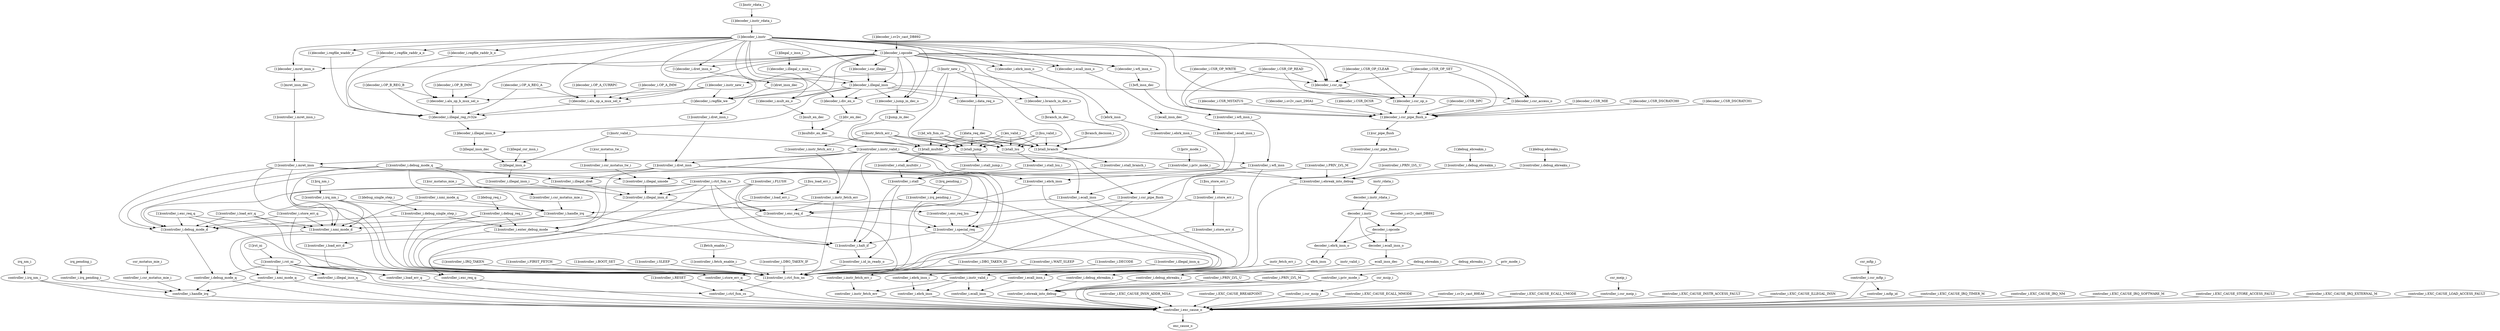 strict digraph "" {
	"[1]decoder_i.regfile_waddr_o"	 [complexity=25,
		importance=0.186137170086,
		rank=0.00744548680345];
	"[1]decoder_i.illegal_reg_rv32e"	 [complexity=16,
		importance=0.184637235345,
		rank=0.011539827209];
	"[1]decoder_i.regfile_waddr_o" -> "[1]decoder_i.illegal_reg_rv32e";
	"[1]controller_i.store_err_d"	 [complexity=6,
		importance=0.256337002979,
		rank=0.0427228338299];
	"controller_i.store_err_q"	 [complexity=4,
		importance=0.2542800715,
		rank=0.0635700178751];
	"[1]controller_i.store_err_d" -> "controller_i.store_err_q";
	"[1]controller_i.debug_mode_q"	 [complexity=12,
		importance=0.171102176654,
		rank=0.0142585147212];
	"[1]controller_i.debug_mode_d"	 [complexity=9,
		importance=0.165595756695,
		rank=0.0183995285216];
	"[1]controller_i.debug_mode_q" -> "[1]controller_i.debug_mode_d";
	"[1]controller_i.enter_debug_mode"	 [complexity=12,
		importance=1.52648996893,
		rank=0.127207497411];
	"[1]controller_i.debug_mode_q" -> "[1]controller_i.enter_debug_mode";
	"[1]controller_i.ctrl_fsm_ns"	 [complexity=3,
		importance=0.373370479397,
		rank=0.124456826466];
	"[1]controller_i.debug_mode_q" -> "[1]controller_i.ctrl_fsm_ns";
	"[1]controller_i.handle_irq"	 [complexity=12,
		importance=1.14691263584,
		rank=0.0955760529868];
	"[1]controller_i.debug_mode_q" -> "[1]controller_i.handle_irq";
	"[1]controller_i.illegal_dret"	 [complexity=9,
		importance=0.168371686077,
		rank=0.0187079651197];
	"[1]controller_i.debug_mode_q" -> "[1]controller_i.illegal_dret";
	"[1]decoder_i.csr_op"	 [complexity=35,
		importance=17.6247608621,
		rank=0.503564596061];
	"[1]decoder_i.csr_op_o"	 [complexity=28,
		importance=5.87405758583,
		rank=0.209787770922];
	"[1]decoder_i.csr_op" -> "[1]decoder_i.csr_op_o";
	"controller_i.instr_valid_i"	 [complexity=4,
		importance=0.192927507209,
		rank=0.0482318768022];
	"controller_i.ecall_insn"	 [complexity=1,
		importance=0.128689651977,
		rank=0.128689651977];
	"controller_i.instr_valid_i" -> "controller_i.ecall_insn";
	"controller_i.instr_fetch_err"	 [complexity=1,
		importance=0.191057545427,
		rank=0.191057545427];
	"controller_i.instr_valid_i" -> "controller_i.instr_fetch_err";
	"controller_i.ebrk_insn"	 [complexity=1,
		importance=0.0972343899198,
		rank=0.0972343899198];
	"controller_i.instr_valid_i" -> "controller_i.ebrk_insn";
	"[1]controller_i.store_err_i"	 [complexity=8,
		importance=0.258580963852,
		rank=0.0323226204815];
	"[1]controller_i.store_err_i" -> "[1]controller_i.store_err_d";
	"[1]controller_i.exc_req_lsu"	 [complexity=17,
		importance=1.15139821608,
		rank=0.0677293068285];
	"[1]controller_i.store_err_i" -> "[1]controller_i.exc_req_lsu";
	"[1]controller_i.csr_mstatus_tw_i"	 [complexity=15,
		importance=0.172583922145,
		rank=0.0115055948097];
	"[1]controller_i.illegal_umode"	 [complexity=9,
		importance=0.170339961273,
		rank=0.0189266623636];
	"[1]controller_i.csr_mstatus_tw_i" -> "[1]controller_i.illegal_umode";
	"[1]controller_i.store_err_q"	 [complexity=6,
		importance=1.12274941324,
		rank=0.187124902206];
	"[1]controller_i.store_err_q" -> "[1]controller_i.debug_mode_d";
	"[1]controller_i.store_err_q" -> "[1]controller_i.ctrl_fsm_ns";
	"[1]controller_i.nmi_mode_d"	 [complexity=9,
		importance=0.165777822898,
		rank=0.0184197580998];
	"[1]controller_i.store_err_q" -> "[1]controller_i.nmi_mode_d";
	"[1]controller_i.ebrk_insn_i"	 [complexity=15,
		importance=0.200383878515,
		rank=0.0133589252343];
	"[1]controller_i.ebrk_insn"	 [complexity=12,
		importance=0.197763270283,
		rank=0.0164802725236];
	"[1]controller_i.ebrk_insn_i" -> "[1]controller_i.ebrk_insn";
	"[1]instr_valid_i"	 [complexity=15,
		importance=0.174606214298,
		rank=0.0116404142865];
	"[1]controller_i.instr_valid_i"	 [complexity=15,
		importance=0.173110251607,
		rank=0.0115406834405];
	"[1]instr_valid_i" -> "[1]controller_i.instr_valid_i";
	"[1]illegal_insn_o"	 [complexity=9,
		importance=0.173704801758,
		rank=0.0193005335286];
	"[1]instr_valid_i" -> "[1]illegal_insn_o";
	"[1]decoder_i.OP_B_IMM"	 [complexity=55,
		importance=7.33353816207,
		rank=0.133337057492];
	"[1]decoder_i.alu_op_b_mux_sel_o"	 [complexity=25,
		importance=0.188001082035,
		rank=0.00752004328141];
	"[1]decoder_i.OP_B_IMM" -> "[1]decoder_i.alu_op_b_mux_sel_o";
	"controller_i.debug_mode_q"	 [complexity=7,
		importance=0.163354198009,
		rank=0.0233363140014];
	"[1]controller_i.debug_mode_d" -> "controller_i.debug_mode_q";
	"[1]controller_i.wfi_insn"	 [complexity=15,
		importance=0.173208565022,
		rank=0.0115472376681];
	"[1]controller_i.instr_valid_i" -> "[1]controller_i.wfi_insn";
	"[1]controller_i.instr_valid_i" -> "[1]controller_i.ebrk_insn";
	"[1]controller_i.halt_if"	 [complexity=7,
		importance=0.381188412898,
		rank=0.0544554875569];
	"[1]controller_i.instr_valid_i" -> "[1]controller_i.halt_if";
	"[1]controller_i.instr_valid_i" -> "[1]controller_i.enter_debug_mode";
	"[1]controller_i.instr_valid_i" -> "[1]controller_i.ctrl_fsm_ns";
	"[1]controller_i.ecall_insn"	 [complexity=12,
		importance=0.197763270283,
		rank=0.0164802725236];
	"[1]controller_i.instr_valid_i" -> "[1]controller_i.ecall_insn";
	"[1]controller_i.csr_pipe_flush"	 [complexity=17,
		importance=1.15280780312,
		rank=0.067812223713];
	"[1]controller_i.instr_valid_i" -> "[1]controller_i.csr_pipe_flush";
	"[1]controller_i.instr_fetch_err"	 [complexity=12,
		importance=0.197220639619,
		rank=0.0164350533016];
	"[1]controller_i.instr_valid_i" -> "[1]controller_i.instr_fetch_err";
	"[1]controller_i.mret_insn"	 [complexity=15,
		importance=0.173208565022,
		rank=0.0115472376681];
	"[1]controller_i.instr_valid_i" -> "[1]controller_i.mret_insn";
	"[1]controller_i.dret_insn"	 [complexity=12,
		importance=0.171240289826,
		rank=0.0142700241522];
	"[1]controller_i.instr_valid_i" -> "[1]controller_i.dret_insn";
	"[1]decoder_i.csr_pipe_flush_o"	 [complexity=20,
		importance=1.17409066678,
		rank=0.0587045333392];
	"[1]decoder_i.csr_op_o" -> "[1]decoder_i.csr_pipe_flush_o";
	"[1]debug_req_i"	 [complexity=17,
		importance=1.5302298925,
		rank=0.090013523088];
	"[1]controller_i.debug_req_i"	 [complexity=17,
		importance=1.52873392981,
		rank=0.0899255252827];
	"[1]debug_req_i" -> "[1]controller_i.debug_req_i";
	"[1]decoder_i.CSR_DPC"	 [complexity=32,
		importance=1.17558662947,
		rank=0.0367370821711];
	"[1]decoder_i.CSR_DPC" -> "[1]decoder_i.csr_pipe_flush_o";
	"controller_i.csr_mstatus_mie_i"	 [complexity=7,
		importance=0.162867668305,
		rank=0.0232668097578];
	"controller_i.handle_irq"	 [complexity=1,
		importance=0.160623707432,
		rank=0.160623707432];
	"controller_i.csr_mstatus_mie_i" -> "controller_i.handle_irq";
	"[1]controller_i.RESET"	 [complexity=3,
		importance=0.358196013328,
		rank=0.119398671109];
	"controller_i.ctrl_fsm_cs"	 [complexity=1,
		importance=0.356700050638,
		rank=0.356700050638];
	"[1]controller_i.RESET" -> "controller_i.ctrl_fsm_cs";
	"[1]instr_rdata_i"	 [complexity=21,
		importance=0.185661848927,
		rank=0.00884104042507];
	"[1]decoder_i.instr_rdata_i"	 [complexity=21,
		importance=0.184165886236,
		rank=0.00876980410648];
	"[1]instr_rdata_i" -> "[1]decoder_i.instr_rdata_i";
	"[1]instr_new_i"	 [complexity=28,
		importance=1.13103778592,
		rank=0.0403942066399];
	"[1]decoder_i.instr_new_i"	 [complexity=28,
		importance=1.12954182323,
		rank=0.040340779401];
	"[1]instr_new_i" -> "[1]decoder_i.instr_new_i";
	"[1]stall_lsu"	 [complexity=17,
		importance=1.15515744396,
		rank=0.0679504378798];
	"[1]instr_new_i" -> "[1]stall_lsu";
	"[1]stall_jump"	 [complexity=17,
		importance=1.15594904122,
		rank=0.067997002425];
	"[1]instr_new_i" -> "[1]stall_jump";
	"[1]stall_branch"	 [complexity=17,
		importance=1.15617430617,
		rank=0.0680102533041];
	"[1]instr_new_i" -> "[1]stall_branch";
	"[1]stall_multdiv"	 [complexity=17,
		importance=1.15573890659,
		rank=0.0679846415643];
	"[1]instr_new_i" -> "[1]stall_multdiv";
	"controller_i.exc_cause_o"	 [complexity=0,
		importance=0.031455262057,
		rank=0.0];
	"controller_i.store_err_q" -> "controller_i.exc_cause_o";
	"[1]controller_i.mret_insn_i"	 [complexity=18,
		importance=0.175829173253,
		rank=0.00976828740296];
	"[1]controller_i.mret_insn_i" -> "[1]controller_i.mret_insn";
	"[1]decoder_i.ecall_insn_o"	 [complexity=15,
		importance=0.204140041418,
		rank=0.0136093360945];
	"[1]ecall_insn_dec"	 [complexity=15,
		importance=0.202633252769,
		rank=0.0135088835179];
	"[1]decoder_i.ecall_insn_o" -> "[1]ecall_insn_dec";
	debug_ebreakm_i	 [complexity=9,
		importance=0.0403063335668,
		rank=0.00447848150742];
	"controller_i.debug_ebreakm_i"	 [complexity=9,
		importance=0.0388103708763,
		rank=0.0043122634307];
	debug_ebreakm_i -> "controller_i.debug_ebreakm_i";
	"[1]decoder_i.mult_en_o"	 [complexity=22,
		importance=1.16252048902,
		rank=0.0528418404102];
	"[1]mult_en_dec"	 [complexity=22,
		importance=1.16078241081,
		rank=0.0527628368549];
	"[1]decoder_i.mult_en_o" -> "[1]mult_en_dec";
	"[1]mret_insn_dec"	 [complexity=18,
		importance=0.178078547508,
		rank=0.00989325263932];
	"[1]mret_insn_dec" -> "[1]controller_i.mret_insn_i";
	"[1]controller_i.ctrl_fsm_cs"	 [complexity=9,
		importance=0.177312767233,
		rank=0.0197014185815];
	"[1]controller_i.ctrl_fsm_cs" -> "[1]controller_i.debug_mode_d";
	"[1]controller_i.ctrl_fsm_cs" -> "[1]controller_i.halt_if";
	"[1]controller_i.ctrl_fsm_cs" -> "[1]controller_i.ctrl_fsm_ns";
	"[1]controller_i.exc_req_d"	 [complexity=5,
		importance=0.194894666534,
		rank=0.0389789333068];
	"[1]controller_i.ctrl_fsm_cs" -> "[1]controller_i.exc_req_d";
	"[1]controller_i.ctrl_fsm_cs" -> "[1]controller_i.nmi_mode_d";
	"[1]controller_i.illegal_insn_d"	 [complexity=3,
		importance=0.166620599223,
		rank=0.055540199741];
	"[1]controller_i.ctrl_fsm_cs" -> "[1]controller_i.illegal_insn_d";
	"controller_i.ebreak_into_debug"	 [complexity=2,
		importance=0.0365664100039,
		rank=0.0182832050019];
	"controller_i.ebreak_into_debug" -> "controller_i.exc_cause_o";
	"[1]controller_i.debug_req_i" -> "[1]controller_i.debug_mode_d";
	"[1]controller_i.debug_req_i" -> "[1]controller_i.enter_debug_mode";
	"[1]controller_i.debug_req_i" -> "[1]controller_i.ctrl_fsm_ns";
	"[1]ex_valid_i"	 [complexity=21,
		importance=1.15744500391,
		rank=0.0551164287579];
	"[1]ex_valid_i" -> "[1]stall_lsu";
	"[1]ex_valid_i" -> "[1]stall_jump";
	"[1]ex_valid_i" -> "[1]stall_branch";
	"[1]ex_valid_i" -> "[1]stall_multdiv";
	"[1]decoder_i.regfile_we"	 [complexity=25,
		importance=0.186619937264,
		rank=0.00746479749055];
	"[1]decoder_i.instr_new_i" -> "[1]decoder_i.regfile_we";
	"[1]decoder_i.instr_new_i" -> "[1]decoder_i.alu_op_b_mux_sel_o";
	"[1]decoder_i.alu_op_a_mux_sel_o"	 [complexity=25,
		importance=0.188739693149,
		rank=0.00754958772594];
	"[1]decoder_i.instr_new_i" -> "[1]decoder_i.alu_op_a_mux_sel_o";
	"[1]decoder_i.ebrk_insn_o"	 [complexity=15,
		importance=0.204140041418,
		rank=0.0136093360945];
	"[1]ebrk_insn"	 [complexity=15,
		importance=0.202633252769,
		rank=0.0135088835179];
	"[1]decoder_i.ebrk_insn_o" -> "[1]ebrk_insn";
	"[1]decoder_i.illegal_c_insn_i"	 [complexity=27,
		importance=0.192522448599,
		rank=0.0071304610592];
	"[1]decoder_i.illegal_insn"	 [complexity=26,
		importance=0.190278487726,
		rank=0.00731840337408];
	"[1]decoder_i.illegal_c_insn_i" -> "[1]decoder_i.illegal_insn";
	"[1]lsu_store_err_i"	 [complexity=8,
		importance=0.260076926542,
		rank=0.0325096158178];
	"[1]lsu_store_err_i" -> "[1]controller_i.store_err_i";
	"[1]controller_i.wfi_insn" -> "[1]controller_i.illegal_umode";
	"[1]controller_i.wfi_insn" -> "[1]controller_i.ctrl_fsm_ns";
	"[1]controller_i.special_req"	 [complexity=10,
		importance=1.14887380067,
		rank=0.114887380067];
	"[1]controller_i.wfi_insn" -> "[1]controller_i.special_req";
	"[1]controller_i.dret_insn_i"	 [complexity=15,
		importance=0.173860898058,
		rank=0.0115907265372];
	"[1]controller_i.dret_insn_i" -> "[1]controller_i.dret_insn";
	"[1]decoder_i.regfile_we" -> "[1]decoder_i.illegal_reg_rv32e";
	"[1]csr_mstatus_tw_i"	 [complexity=15,
		importance=0.174079884836,
		rank=0.0116053256557];
	"[1]csr_mstatus_tw_i" -> "[1]controller_i.csr_mstatus_tw_i";
	ebrk_insn	 [complexity=4,
		importance=0.102104372406,
		rank=0.0255260931015];
	"controller_i.ebrk_insn_i"	 [complexity=4,
		importance=0.0998549981516,
		rank=0.0249637495379];
	ebrk_insn -> "controller_i.ebrk_insn_i";
	"[1]decoder_i.csr_access_o"	 [complexity=28,
		importance=3.52399200997,
		rank=0.125856857499];
	"[1]decoder_i.csr_access_o" -> "[1]decoder_i.csr_pipe_flush_o";
	"[1]decoder_i.alu_op_b_mux_sel_o" -> "[1]decoder_i.illegal_reg_rv32e";
	"[1]decoder_i.CSR_OP_WRITE"	 [complexity=37,
		importance=17.6262568248,
		rank=0.47638531959];
	"[1]decoder_i.CSR_OP_WRITE" -> "[1]decoder_i.csr_op";
	"[1]decoder_i.CSR_OP_WRITE" -> "[1]decoder_i.csr_pipe_flush_o";
	"[1]controller_i.instr_fetch_err_i"	 [complexity=15,
		importance=0.198755970635,
		rank=0.0132503980423];
	"[1]controller_i.instr_fetch_err_i" -> "[1]controller_i.instr_fetch_err";
	"[1]decoder_i.regfile_raddr_a_o"	 [complexity=25,
		importance=0.186137170086,
		rank=0.00744548680345];
	"[1]decoder_i.regfile_raddr_a_o" -> "[1]decoder_i.illegal_reg_rv32e";
	"[1]decoder_i.branch_in_dec_o"	 [complexity=19,
		importance=1.16022754202,
		rank=0.0610646074749];
	"[1]branch_in_dec"	 [complexity=19,
		importance=1.15852271914,
		rank=0.0609748799548];
	"[1]decoder_i.branch_in_dec_o" -> "[1]branch_in_dec";
	"[1]controller_i.IRQ_TAKEN"	 [complexity=9,
		importance=1.12160740088,
		rank=0.124623044543];
	"[1]controller_i.IRQ_TAKEN" -> "[1]controller_i.ctrl_fsm_ns";
	"[1]controller_i.FIRST_FETCH"	 [complexity=7,
		importance=0.748236921485,
		rank=0.106890988784];
	"[1]controller_i.FIRST_FETCH" -> "[1]controller_i.ctrl_fsm_ns";
	"[1]controller_i.stall_lsu_i"	 [complexity=17,
		importance=1.15307345565,
		rank=0.0678278503323];
	"[1]stall_lsu" -> "[1]controller_i.stall_lsu_i";
	"[1]controller_i.ebrk_insn" -> "[1]controller_i.ctrl_fsm_ns";
	"[1]controller_i.ebrk_insn" -> "[1]controller_i.exc_req_d";
	"[1]decoder_i.illegal_insn_o"	 [complexity=13,
		importance=0.179606064629,
		rank=0.0138158511253];
	"[1]decoder_i.illegal_reg_rv32e" -> "[1]decoder_i.illegal_insn_o";
	"[1]controller_i.BOOT_SET"	 [complexity=5,
		importance=0.374866442088,
		rank=0.0749732884176];
	"[1]controller_i.BOOT_SET" -> "[1]controller_i.ctrl_fsm_ns";
	"[1]controller_i.illegal_insn_i"	 [complexity=9,
		importance=0.169978686132,
		rank=0.0188865206813];
	"[1]illegal_insn_o" -> "[1]controller_i.illegal_insn_i";
	"[1]controller_i.SLEEP"	 [complexity=5,
		importance=0.374866442088,
		rank=0.0749732884176];
	"[1]controller_i.SLEEP" -> "[1]controller_i.ctrl_fsm_ns";
	"[1]controller_i.csr_mstatus_mie_i"	 [complexity=18,
		importance=1.14915659671,
		rank=0.0638420331508];
	"[1]controller_i.csr_mstatus_mie_i" -> "[1]controller_i.handle_irq";
	"[1]decoder_i.OP_A_IMM"	 [complexity=31,
		importance=0.567715042136,
		rank=0.018313388456];
	"[1]decoder_i.OP_A_IMM" -> "[1]decoder_i.alu_op_a_mux_sel_o";
	"[1]controller_i.priv_mode_i"	 [complexity=15,
		importance=0.172583922145,
		rank=0.0115055948097];
	"[1]controller_i.priv_mode_i" -> "[1]controller_i.illegal_umode";
	"[1]controller_i.ebreak_into_debug"	 [complexity=5,
		importance=0.378481627344,
		rank=0.0756963254689];
	"[1]controller_i.priv_mode_i" -> "[1]controller_i.ebreak_into_debug";
	"controller_i.debug_mode_q" -> "controller_i.exc_cause_o";
	"controller_i.debug_mode_q" -> "controller_i.handle_irq";
	"[1]decoder_i.CSR_MIE"	 [complexity=26,
		importance=1.17558662947,
		rank=0.0452148703644];
	"[1]decoder_i.CSR_MIE" -> "[1]decoder_i.csr_pipe_flush_o";
	"decoder_i.instr_rdata_i"	 [complexity=10,
		importance=0.11015998633,
		rank=0.011015998633];
	"decoder_i.instr"	 [complexity=8,
		importance=0.108290024549,
		rank=0.0135362530686];
	"decoder_i.instr_rdata_i" -> "decoder_i.instr";
	"[1]decoder_i.dret_insn_o"	 [complexity=15,
		importance=0.177617060961,
		rank=0.0118411373974];
	"[1]dret_insn_dec"	 [complexity=15,
		importance=0.176110272312,
		rank=0.0117406848208];
	"[1]decoder_i.dret_insn_o" -> "[1]dret_insn_dec";
	"[1]controller_i.illegal_umode" -> "[1]controller_i.illegal_insn_d";
	"[1]id_wb_fsm_cs"	 [complexity=18,
		importance=2.31584183532,
		rank=0.12865787974];
	"[1]id_wb_fsm_cs" -> "[1]stall_lsu";
	"[1]id_wb_fsm_cs" -> "[1]stall_jump";
	"[1]id_wb_fsm_cs" -> "[1]stall_branch";
	"[1]id_wb_fsm_cs" -> "[1]stall_multdiv";
	irq_nm_i	 [complexity=7,
		importance=0.164363630995,
		rank=0.0234805187136];
	"controller_i.irq_nm_i"	 [complexity=7,
		importance=0.162867668305,
		rank=0.0232668097578];
	irq_nm_i -> "controller_i.irq_nm_i";
	"controller_i.debug_ebreakm_i" -> "controller_i.ebreak_into_debug";
	"controller_i.EXC_CAUSE_INSN_ADDR_MISA"	 [complexity=2,
		importance=0.0329512247475,
		rank=0.0164756123737];
	"controller_i.EXC_CAUSE_INSN_ADDR_MISA" -> "controller_i.exc_cause_o";
	"[1]controller_i.PRIV_LVL_U"	 [complexity=12,
		importance=0.379977590035,
		rank=0.0316647991696];
	"[1]controller_i.PRIV_LVL_U" -> "[1]controller_i.ebreak_into_debug";
	"[1]controller_i.id_in_ready_o"	 [complexity=4,
		importance=0.37647978448,
		rank=0.0941199461201];
	"[1]controller_i.halt_if" -> "[1]controller_i.id_in_ready_o";
	"[1]controller_i.enter_debug_mode" -> "[1]controller_i.halt_if";
	"[1]controller_i.enter_debug_mode" -> "[1]controller_i.ctrl_fsm_ns";
	debug_ebreaku_i	 [complexity=9,
		importance=0.0403063335668,
		rank=0.00447848150742];
	"controller_i.debug_ebreaku_i"	 [complexity=9,
		importance=0.0388103708763,
		rank=0.0043122634307];
	debug_ebreaku_i -> "controller_i.debug_ebreaku_i";
	"[1]illegal_csr_insn_i"	 [complexity=13,
		importance=0.175200764448,
		rank=0.0134769818806];
	"[1]illegal_csr_insn_i" -> "[1]illegal_insn_o";
	"[1]controller_i.stall_branch_i"	 [complexity=17,
		importance=1.15341237282,
		rank=0.0678477866366];
	"[1]controller_i.stall"	 [complexity=12,
		importance=1.15053546727,
		rank=0.0958779556057];
	"[1]controller_i.stall_branch_i" -> "[1]controller_i.stall";
	"[1]controller_i.PRIV_LVL_M"	 [complexity=15,
		importance=0.171835923963,
		rank=0.0114557282642];
	"[1]controller_i.PRIV_LVL_M" -> "[1]controller_i.illegal_umode";
	"[1]controller_i.PRIV_LVL_M" -> "[1]controller_i.ebreak_into_debug";
	"[1]decoder_i.CSR_OP_READ"	 [complexity=37,
		importance=17.6262568248,
		rank=0.47638531959];
	"[1]decoder_i.CSR_OP_READ" -> "[1]decoder_i.csr_op";
	"[1]decoder_i.CSR_OP_READ" -> "[1]decoder_i.csr_op_o";
	"[1]decoder_i.CSR_OP_READ" -> "[1]decoder_i.csr_pipe_flush_o";
	"[1]controller_i.ctrl_fsm_ns" -> "controller_i.ctrl_fsm_cs";
	"[1]fetch_enable_i"	 [complexity=4,
		importance=0.37711040296,
		rank=0.0942776007401];
	"[1]controller_i.fetch_enable_i"	 [complexity=4,
		importance=0.37561444027,
		rank=0.0939036100675];
	"[1]fetch_enable_i" -> "[1]controller_i.fetch_enable_i";
	"[1]controller_i.exc_req_lsu" -> "[1]controller_i.special_req";
	"controller_i.ecall_insn" -> "controller_i.exc_cause_o";
	"controller_i.EXC_CAUSE_BREAKPOINT"	 [complexity=2,
		importance=0.0329512247475,
		rank=0.0164756123737];
	"controller_i.EXC_CAUSE_BREAKPOINT" -> "controller_i.exc_cause_o";
	"[1]dret_insn_dec" -> "[1]controller_i.dret_insn_i";
	"[1]controller_i.exc_req_q"	 [complexity=6,
		importance=1.12263134663,
		rank=0.187105224438];
	"[1]controller_i.exc_req_q" -> "[1]controller_i.debug_mode_d";
	"[1]controller_i.exc_req_q" -> "[1]controller_i.ctrl_fsm_ns";
	"[1]controller_i.exc_req_q" -> "[1]controller_i.nmi_mode_d";
	"[1]lsu_valid_i"	 [complexity=21,
		importance=1.15744500391,
		rank=0.0551164287579];
	"[1]lsu_valid_i" -> "[1]stall_lsu";
	"[1]lsu_valid_i" -> "[1]stall_jump";
	"[1]lsu_valid_i" -> "[1]stall_branch";
	"[1]lsu_valid_i" -> "[1]stall_multdiv";
	"[1]decoder_i.CSR_DSCRATCH0"	 [complexity=32,
		importance=1.17558662947,
		rank=0.0367370821711];
	"[1]decoder_i.CSR_DSCRATCH0" -> "[1]decoder_i.csr_pipe_flush_o";
	"[1]decoder_i.CSR_DSCRATCH1"	 [complexity=32,
		importance=1.17558662947,
		rank=0.0367370821711];
	"[1]decoder_i.CSR_DSCRATCH1" -> "[1]decoder_i.csr_pipe_flush_o";
	csr_msip_i	 [complexity=1,
		importance=0.0666504476769,
		rank=0.0666504476769];
	"controller_i.csr_msip_i"	 [complexity=1,
		importance=0.0651544849865,
		rank=0.0651544849865];
	csr_msip_i -> "controller_i.csr_msip_i";
	"controller_i.EXC_CAUSE_ECALL_MMODE"	 [complexity=5,
		importance=0.0329512247475,
		rank=0.00659024494949];
	"controller_i.EXC_CAUSE_ECALL_MMODE" -> "controller_i.exc_cause_o";
	instr_valid_i	 [complexity=4,
		importance=0.194423469899,
		rank=0.0486058674748];
	instr_valid_i -> "controller_i.instr_valid_i";
	"controller_i.sv2v_cast_89EA8"	 [complexity=3,
		importance=0.0329512247475,
		rank=0.0109837415825];
	"controller_i.sv2v_cast_89EA8" -> "controller_i.exc_cause_o";
	"[1]data_req_dec"	 [complexity=21,
		importance=2.31424793633,
		rank=0.110202282682];
	"[1]data_req_dec" -> "[1]stall_lsu";
	"[1]data_req_dec" -> "[1]stall_jump";
	"[1]data_req_dec" -> "[1]stall_branch";
	"[1]data_req_dec" -> "[1]stall_multdiv";
	"[1]controller_i.exc_req_d" -> "[1]controller_i.special_req";
	"controller_i.exc_req_q"	 [complexity=3,
		importance=0.191251480777,
		rank=0.0637504935922];
	"[1]controller_i.exc_req_d" -> "controller_i.exc_req_q";
	"[1]controller_i.stall_jump_i"	 [complexity=17,
		importance=1.1533372922,
		rank=0.0678433701296];
	"[1]stall_jump" -> "[1]controller_i.stall_jump_i";
	"[1]irq_nm_i"	 [complexity=18,
		importance=1.1506525594,
		rank=0.0639251421891];
	"[1]controller_i.irq_nm_i"	 [complexity=18,
		importance=1.14915659671,
		rank=0.0638420331508];
	"[1]irq_nm_i" -> "[1]controller_i.irq_nm_i";
	"controller_i.EXC_CAUSE_ECALL_UMODE"	 [complexity=5,
		importance=0.0329512247475,
		rank=0.00659024494949];
	"controller_i.EXC_CAUSE_ECALL_UMODE" -> "controller_i.exc_cause_o";
	csr_meip_i	 [complexity=1,
		importance=0.098105709734,
		rank=0.098105709734];
	"controller_i.csr_meip_i"	 [complexity=1,
		importance=0.0966097470435,
		rank=0.0966097470435];
	csr_meip_i -> "controller_i.csr_meip_i";
	"[1]decoder_i.illegal_insn" -> "[1]decoder_i.mult_en_o";
	"[1]decoder_i.illegal_insn" -> "[1]decoder_i.regfile_we";
	"[1]decoder_i.illegal_insn" -> "[1]decoder_i.csr_access_o";
	"[1]decoder_i.illegal_insn" -> "[1]decoder_i.branch_in_dec_o";
	"[1]decoder_i.illegal_insn" -> "[1]decoder_i.illegal_insn_o";
	"[1]decoder_i.jump_in_dec_o"	 [complexity=19,
		importance=1.15999526708,
		rank=0.061052382478];
	"[1]decoder_i.illegal_insn" -> "[1]decoder_i.jump_in_dec_o";
	"[1]decoder_i.div_en_o"	 [complexity=22,
		importance=1.16252048902,
		rank=0.0528418404102];
	"[1]decoder_i.illegal_insn" -> "[1]decoder_i.div_en_o";
	"[1]decoder_i.data_req_o"	 [complexity=21,
		importance=2.31595564106,
		rank=0.110283601955];
	"[1]decoder_i.illegal_insn" -> "[1]decoder_i.data_req_o";
	"[1]controller_i.DBG_TAKEN_IF"	 [complexity=9,
		importance=1.12160740088,
		rank=0.124623044543];
	"[1]controller_i.DBG_TAKEN_IF" -> "[1]controller_i.ctrl_fsm_ns";
	"[1]controller_i.DBG_TAKEN_ID"	 [complexity=5,
		importance=0.374866442088,
		rank=0.0749732884176];
	"[1]controller_i.DBG_TAKEN_ID" -> "[1]controller_i.ctrl_fsm_ns";
	"[1]decoder_i.regfile_raddr_b_o"	 [complexity=25,
		importance=0.186137170086,
		rank=0.00744548680345];
	"[1]decoder_i.regfile_raddr_b_o" -> "[1]decoder_i.illegal_reg_rv32e";
	"controller_i.illegal_insn_q"	 [complexity=1,
		importance=0.16043523461,
		rank=0.16043523461];
	"controller_i.illegal_insn_q" -> "controller_i.exc_cause_o";
	"[1]csr_mstatus_mie_i"	 [complexity=18,
		importance=1.1506525594,
		rank=0.0639251421891];
	"[1]csr_mstatus_mie_i" -> "[1]controller_i.csr_mstatus_mie_i";
	"[1]branch_in_dec" -> "[1]stall_branch";
	"[1]illegal_insn_dec"	 [complexity=13,
		importance=0.176669368984,
		rank=0.0135899514603];
	"[1]decoder_i.illegal_insn_o" -> "[1]illegal_insn_dec";
	csr_mstatus_mie_i	 [complexity=7,
		importance=0.164363630995,
		rank=0.0234805187136];
	csr_mstatus_mie_i -> "controller_i.csr_mstatus_mie_i";
	"controller_i.EXC_CAUSE_INSTR_ACCESS_FAULT"	 [complexity=2,
		importance=0.0329512247475,
		rank=0.0164756123737];
	"controller_i.EXC_CAUSE_INSTR_ACCESS_FAULT" -> "controller_i.exc_cause_o";
	"[1]jump_in_dec"	 [complexity=19,
		importance=1.15829511772,
		rank=0.0609629009325];
	"[1]decoder_i.jump_in_dec_o" -> "[1]jump_in_dec";
	"controller_i.EXC_CAUSE_ILLEGAL_INSN"	 [complexity=2,
		importance=0.0329512247475,
		rank=0.0164756123737];
	"controller_i.EXC_CAUSE_ILLEGAL_INSN" -> "controller_i.exc_cause_o";
	"[1]debug_ebreaku_i"	 [complexity=12,
		importance=0.382221550907,
		rank=0.0318517959089];
	"[1]controller_i.debug_ebreaku_i"	 [complexity=12,
		importance=0.380725588217,
		rank=0.0317271323514];
	"[1]debug_ebreaku_i" -> "[1]controller_i.debug_ebreaku_i";
	"controller_i.nmi_mode_q"	 [complexity=7,
		importance=0.163414779394,
		rank=0.0233449684849];
	"controller_i.nmi_mode_q" -> "controller_i.exc_cause_o";
	"controller_i.nmi_mode_q" -> "controller_i.handle_irq";
	"controller_i.csr_mfip_i"	 [complexity=18,
		importance=4.5977622683,
		rank=0.255431237128];
	"controller_i.csr_mfip_i" -> "controller_i.exc_cause_o";
	"controller_i.mfip_id"	 [complexity=3,
		importance=0.0340408763513,
		rank=0.0113469587838];
	"controller_i.csr_mfip_i" -> "controller_i.mfip_id";
	"[1]controller_i.nmi_mode_q"	 [complexity=18,
		importance=1.1497037078,
		rank=0.0638724282113];
	"[1]controller_i.nmi_mode_q" -> "[1]controller_i.nmi_mode_d";
	"[1]controller_i.nmi_mode_q" -> "[1]controller_i.handle_irq";
	"[1]decoder_i.instr"	 [complexity=19,
		importance=0.182295924455,
		rank=0.00959452233972];
	"[1]decoder_i.instr_rdata_i" -> "[1]decoder_i.instr";
	"controller_i.PRIV_LVL_M"	 [complexity=9,
		importance=0.0380623726943,
		rank=0.00422915252159];
	"controller_i.PRIV_LVL_M" -> "controller_i.ebreak_into_debug";
	"controller_i.PRIV_LVL_M" -> "controller_i.exc_cause_o";
	"[1]decoder_i.OP_A_CURRPC"	 [complexity=37,
		importance=1.13393412158,
		rank=0.0306468681509];
	"[1]decoder_i.OP_A_CURRPC" -> "[1]decoder_i.alu_op_a_mux_sel_o";
	"[1]controller_i.id_in_ready_o" -> "[1]controller_i.ctrl_fsm_ns";
	"[1]controller_i.special_req" -> "[1]controller_i.halt_if";
	"[1]controller_i.special_req" -> "[1]controller_i.ctrl_fsm_ns";
	"[1]div_en_dec"	 [complexity=22,
		importance=1.16078241081,
		rank=0.0527628368549];
	"[1]decoder_i.div_en_o" -> "[1]div_en_dec";
	"[1]controller_i.nmi_mode_d" -> "controller_i.nmi_mode_q";
	"controller_i.PRIV_LVL_U"	 [complexity=9,
		importance=0.0380623726943,
		rank=0.00422915252159];
	"controller_i.PRIV_LVL_U" -> "controller_i.ebreak_into_debug";
	"controller_i.EXC_CAUSE_IRQ_TIMER_M"	 [complexity=2,
		importance=0.0329512247475,
		rank=0.0164756123737];
	"controller_i.EXC_CAUSE_IRQ_TIMER_M" -> "controller_i.exc_cause_o";
	"[1]debug_single_step_i"	 [complexity=17,
		importance=1.5302298925,
		rank=0.090013523088];
	"[1]controller_i.debug_single_step_i"	 [complexity=17,
		importance=1.52873392981,
		rank=0.0899255252827];
	"[1]debug_single_step_i" -> "[1]controller_i.debug_single_step_i";
	"[1]decoder_i.CSR_MSTATUS"	 [complexity=26,
		importance=1.17558662947,
		rank=0.0452148703644];
	"[1]decoder_i.CSR_MSTATUS" -> "[1]decoder_i.csr_pipe_flush_o";
	"[1]controller_i.ebreak_into_debug" -> "[1]controller_i.ctrl_fsm_ns";
	"[1]irq_pending_i"	 [complexity=18,
		importance=1.1506525594,
		rank=0.0639251421891];
	"[1]controller_i.irq_pending_i"	 [complexity=18,
		importance=1.14915659671,
		rank=0.0638420331508];
	"[1]irq_pending_i" -> "[1]controller_i.irq_pending_i";
	"[1]illegal_insn_dec" -> "[1]illegal_insn_o";
	"controller_i.csr_msip_i" -> "controller_i.exc_cause_o";
	"[1]instr_fetch_err_i"	 [complexity=15,
		importance=0.200251933326,
		rank=0.0133501288884];
	"[1]instr_fetch_err_i" -> "[1]controller_i.instr_fetch_err_i";
	"[1]instr_fetch_err_i" -> "[1]stall_lsu";
	"[1]instr_fetch_err_i" -> "[1]stall_jump";
	"[1]instr_fetch_err_i" -> "[1]stall_branch";
	"[1]instr_fetch_err_i" -> "[1]stall_multdiv";
	"controller_i.EXC_CAUSE_IRQ_NM"	 [complexity=2,
		importance=0.0329512247475,
		rank=0.0164756123737];
	"controller_i.EXC_CAUSE_IRQ_NM" -> "controller_i.exc_cause_o";
	"[1]decoder_i.alu_op_a_mux_sel_o" -> "[1]decoder_i.illegal_reg_rv32e";
	"[1]controller_i.handle_irq" -> "[1]controller_i.halt_if";
	"[1]controller_i.handle_irq" -> "[1]controller_i.ctrl_fsm_ns";
	"[1]controller_i.handle_irq" -> "[1]controller_i.nmi_mode_d";
	"[1]controller_i.load_err_q"	 [complexity=6,
		importance=1.12270265819,
		rank=0.187117109698];
	"[1]controller_i.load_err_q" -> "[1]controller_i.debug_mode_d";
	"[1]controller_i.load_err_q" -> "[1]controller_i.ctrl_fsm_ns";
	"[1]controller_i.load_err_q" -> "[1]controller_i.nmi_mode_d";
	"controller_i.csr_meip_i" -> "controller_i.exc_cause_o";
	"[1]controller_i.load_err_i"	 [complexity=7,
		importance=0.195156200747,
		rank=0.0278794572496];
	"[1]controller_i.load_err_i" -> "[1]controller_i.exc_req_lsu";
	"[1]controller_i.load_err_d"	 [complexity=5,
		importance=0.193286238966,
		rank=0.0386572477931];
	"[1]controller_i.load_err_i" -> "[1]controller_i.load_err_d";
	"controller_i.load_err_q"	 [complexity=3,
		importance=0.191322792335,
		rank=0.0637742641118];
	"[1]controller_i.load_err_d" -> "controller_i.load_err_q";
	"[1]controller_i.ecall_insn_i"	 [complexity=15,
		importance=0.200383878515,
		rank=0.0133589252343];
	"[1]ecall_insn_dec" -> "[1]controller_i.ecall_insn_i";
	"decoder_i.ebrk_insn_o"	 [complexity=4,
		importance=0.103611161055,
		rank=0.0259027902637];
	"decoder_i.ebrk_insn_o" -> ebrk_insn;
	"decoder_i.ecall_insn_o"	 [complexity=4,
		importance=0.135066423112,
		rank=0.033766605778];
	ecall_insn_dec	 [complexity=4,
		importance=0.133559634463,
		rank=0.0333899086158];
	"decoder_i.ecall_insn_o" -> ecall_insn_dec;
	"[1]controller_i.ecall_insn" -> "[1]controller_i.ctrl_fsm_ns";
	"[1]controller_i.ecall_insn" -> "[1]controller_i.exc_req_d";
	"[1]decoder_i.opcode"	 [complexity=16,
		importance=0.179864993885,
		rank=0.0112415621178];
	"[1]decoder_i.opcode" -> "[1]decoder_i.csr_op";
	"[1]decoder_i.opcode" -> "[1]decoder_i.ecall_insn_o";
	"[1]decoder_i.opcode" -> "[1]decoder_i.mult_en_o";
	"[1]decoder_i.opcode" -> "[1]decoder_i.ebrk_insn_o";
	"[1]decoder_i.opcode" -> "[1]decoder_i.regfile_we";
	"[1]decoder_i.opcode" -> "[1]decoder_i.csr_access_o";
	"[1]decoder_i.opcode" -> "[1]decoder_i.alu_op_b_mux_sel_o";
	"[1]decoder_i.opcode" -> "[1]decoder_i.branch_in_dec_o";
	"[1]decoder_i.opcode" -> "[1]decoder_i.dret_insn_o";
	"[1]decoder_i.opcode" -> "[1]decoder_i.illegal_insn";
	"[1]decoder_i.opcode" -> "[1]decoder_i.jump_in_dec_o";
	"[1]decoder_i.opcode" -> "[1]decoder_i.div_en_o";
	"[1]decoder_i.opcode" -> "[1]decoder_i.alu_op_a_mux_sel_o";
	"[1]decoder_i.opcode" -> "[1]decoder_i.data_req_o";
	"[1]decoder_i.wfi_insn_o"	 [complexity=18,
		importance=0.179585336157,
		rank=0.00997696311981];
	"[1]decoder_i.opcode" -> "[1]decoder_i.wfi_insn_o";
	"[1]decoder_i.mret_insn_o"	 [complexity=18,
		importance=0.179585336157,
		rank=0.00997696311981];
	"[1]decoder_i.opcode" -> "[1]decoder_i.mret_insn_o";
	"[1]decoder_i.csr_illegal"	 [complexity=28,
		importance=0.191785276375,
		rank=0.00684947415625];
	"[1]decoder_i.opcode" -> "[1]decoder_i.csr_illegal";
	exc_cause_o	 [complexity=0,
		importance=0.0114814784301,
		rank=0.0];
	"controller_i.exc_cause_o" -> exc_cause_o;
	"controller_i.load_err_q" -> "controller_i.exc_cause_o";
	csr_mfip_i	 [complexity=18,
		importance=4.59925823099,
		rank=0.255514346166];
	csr_mfip_i -> "controller_i.csr_mfip_i";
	"[1]stall_branch" -> "[1]controller_i.stall_branch_i";
	"[1]branch_decision_i"	 [complexity=19,
		importance=1.15767026886,
		rank=0.0609300141506];
	"[1]branch_decision_i" -> "[1]stall_branch";
	"[1]rst_ni"	 [complexity=2,
		importance=0.323955894373,
		rank=0.161977947187];
	"[1]controller_i.rst_ni"	 [complexity=2,
		importance=0.322459931683,
		rank=0.161229965841];
	"[1]rst_ni" -> "[1]controller_i.rst_ni";
	"[1]controller_i.rst_ni" -> "controller_i.store_err_q";
	"[1]controller_i.rst_ni" -> "controller_i.debug_mode_q";
	"[1]controller_i.rst_ni" -> "controller_i.illegal_insn_q";
	"[1]controller_i.rst_ni" -> "controller_i.nmi_mode_q";
	"[1]controller_i.rst_ni" -> "controller_i.load_err_q";
	"[1]controller_i.rst_ni" -> "controller_i.ctrl_fsm_cs";
	"[1]controller_i.rst_ni" -> "controller_i.exc_req_q";
	"[1]controller_i.illegal_dret" -> "[1]controller_i.illegal_insn_d";
	"controller_i.instr_fetch_err" -> "controller_i.exc_cause_o";
	"[1]decoder_i.CSR_OP_CLEAR"	 [complexity=37,
		importance=17.6262568248,
		rank=0.47638531959];
	"[1]decoder_i.CSR_OP_CLEAR" -> "[1]decoder_i.csr_op";
	"[1]decoder_i.CSR_OP_CLEAR" -> "[1]decoder_i.csr_op_o";
	"[1]controller_i.csr_pipe_flush" -> "[1]controller_i.ctrl_fsm_ns";
	"[1]controller_i.csr_pipe_flush" -> "[1]controller_i.special_req";
	"[1]controller_i.stall" -> "[1]controller_i.halt_if";
	"[1]controller_i.stall" -> "[1]controller_i.ctrl_fsm_ns";
	"[1]controller_i.stall" -> "[1]controller_i.id_in_ready_o";
	"controller_i.EXC_CAUSE_IRQ_SOFTWARE_M"	 [complexity=2,
		importance=0.0329512247475,
		rank=0.0164756123737];
	"controller_i.EXC_CAUSE_IRQ_SOFTWARE_M" -> "controller_i.exc_cause_o";
	"[1]lsu_load_err_i"	 [complexity=7,
		importance=0.196652163438,
		rank=0.0280931662054];
	"[1]lsu_load_err_i" -> "[1]controller_i.load_err_i";
	"[1]decoder_i.sv2v_cast_290A1"	 [complexity=38,
		importance=7.04603996339,
		rank=0.1854221043];
	"[1]decoder_i.sv2v_cast_290A1" -> "[1]decoder_i.csr_pipe_flush_o";
	"[1]wfi_insn_dec"	 [complexity=18,
		importance=0.178078547508,
		rank=0.00989325263932];
	"[1]controller_i.wfi_insn_i"	 [complexity=18,
		importance=0.175829173253,
		rank=0.00976828740296];
	"[1]wfi_insn_dec" -> "[1]controller_i.wfi_insn_i";
	"[1]controller_i.ecall_insn_i" -> "[1]controller_i.ecall_insn";
	"[1]csr_pipe_flush"	 [complexity=20,
		importance=1.16406610849,
		rank=0.0582033054244];
	"[1]controller_i.csr_pipe_flush_i"	 [complexity=20,
		importance=1.15755817826,
		rank=0.0578779089128];
	"[1]csr_pipe_flush" -> "[1]controller_i.csr_pipe_flush_i";
	"[1]decoder_i.OP_A_REG_A"	 [complexity=43,
		importance=8.87226154067,
		rank=0.206331663737];
	"[1]decoder_i.OP_A_REG_A" -> "[1]decoder_i.illegal_reg_rv32e";
	"[1]decoder_i.OP_A_REG_A" -> "[1]decoder_i.alu_op_a_mux_sel_o";
	"[1]controller_i.stall_multdiv_i"	 [complexity=17,
		importance=1.1532672834,
		rank=0.0678392519648];
	"[1]controller_i.stall_multdiv_i" -> "[1]controller_i.stall";
	"[1]stall_multdiv" -> "[1]controller_i.stall_multdiv_i";
	irq_pending_i	 [complexity=7,
		importance=0.164363630995,
		rank=0.0234805187136];
	"controller_i.irq_pending_i"	 [complexity=7,
		importance=0.162867668305,
		rank=0.0232668097578];
	irq_pending_i -> "controller_i.irq_pending_i";
	"controller_i.handle_irq" -> "controller_i.exc_cause_o";
	"[1]multdiv_en_dec"	 [complexity=19,
		importance=1.1584173675,
		rank=0.0609693351318];
	"[1]div_en_dec" -> "[1]multdiv_en_dec";
	"[1]ebrk_insn" -> "[1]controller_i.ebrk_insn_i";
	"[1]controller_i.WAIT_SLEEP"	 [complexity=5,
		importance=0.374866442088,
		rank=0.0749732884176];
	"[1]controller_i.WAIT_SLEEP" -> "[1]controller_i.ctrl_fsm_ns";
	"controller_i.debug_ebreaku_i" -> "controller_i.ebreak_into_debug";
	"controller_i.ecall_insn_i"	 [complexity=4,
		importance=0.131310260209,
		rank=0.0328275650522];
	ecall_insn_dec -> "controller_i.ecall_insn_i";
	"decoder_i.instr" -> "decoder_i.ebrk_insn_o";
	"decoder_i.instr" -> "decoder_i.ecall_insn_o";
	"decoder_i.opcode"	 [complexity=5,
		importance=0.105859093979,
		rank=0.0211718187957];
	"decoder_i.instr" -> "decoder_i.opcode";
	"[1]controller_i.stall_jump_i" -> "[1]controller_i.stall";
	"[1]controller_i.FLUSH"	 [complexity=9,
		importance=0.168116561914,
		rank=0.0186796179904];
	"[1]controller_i.FLUSH" -> "[1]controller_i.ctrl_fsm_ns";
	"[1]controller_i.FLUSH" -> "[1]controller_i.exc_req_d";
	"[1]controller_i.FLUSH" -> "[1]controller_i.illegal_insn_d";
	"controller_i.irq_nm_i" -> "controller_i.exc_cause_o";
	"controller_i.irq_nm_i" -> "controller_i.handle_irq";
	"controller_i.EXC_CAUSE_STORE_ACCESS_FAULT"	 [complexity=2,
		importance=0.0329512247475,
		rank=0.0164756123737];
	"controller_i.EXC_CAUSE_STORE_ACCESS_FAULT" -> "controller_i.exc_cause_o";
	"[1]mult_en_dec" -> "[1]multdiv_en_dec";
	"[1]decoder_i.CSR_DCSR"	 [complexity=32,
		importance=1.17558662947,
		rank=0.0367370821711];
	"[1]decoder_i.CSR_DCSR" -> "[1]decoder_i.csr_pipe_flush_o";
	"[1]controller_i.instr_fetch_err" -> "[1]controller_i.ctrl_fsm_ns";
	"[1]controller_i.instr_fetch_err" -> "[1]controller_i.exc_req_d";
	"[1]controller_i.illegal_insn_i" -> "[1]controller_i.illegal_insn_d";
	"decoder_i.opcode" -> "decoder_i.ebrk_insn_o";
	"decoder_i.opcode" -> "decoder_i.ecall_insn_o";
	"[1]controller_i.illegal_insn_d" -> "[1]controller_i.exc_req_d";
	"[1]controller_i.illegal_insn_d" -> "controller_i.illegal_insn_q";
	"[1]multdiv_en_dec" -> "[1]stall_multdiv";
	"[1]decoder_i.data_req_o" -> "[1]data_req_dec";
	"[1]decoder_i.csr_pipe_flush_o" -> "[1]csr_pipe_flush";
	"[1]controller_i.DECODE"	 [complexity=13,
		importance=3.73520075666,
		rank=0.287323135128];
	"[1]controller_i.DECODE" -> "[1]controller_i.ctrl_fsm_ns";
	"[1]controller_i.debug_ebreakm_i"	 [complexity=12,
		importance=0.380725588217,
		rank=0.0317271323514];
	"[1]controller_i.debug_ebreakm_i" -> "[1]controller_i.ebreak_into_debug";
	"controller_i.ctrl_fsm_cs" -> "controller_i.exc_cause_o";
	"[1]illegal_c_insn_i"	 [complexity=27,
		importance=0.194018411289,
		rank=0.00718586708478];
	"[1]illegal_c_insn_i" -> "[1]decoder_i.illegal_c_insn_i";
	"[1]decoder_i.wfi_insn_o" -> "[1]wfi_insn_dec";
	"[1]controller_i.illegal_insn_q"	 [complexity=4,
		importance=0.376529403722,
		rank=0.0941323509305];
	"[1]controller_i.illegal_insn_q" -> "[1]controller_i.ctrl_fsm_ns";
	"[1]decoder_i.OP_B_REG_B"	 [complexity=31,
		importance=4.13751976747,
		rank=0.133468379596];
	"[1]decoder_i.OP_B_REG_B" -> "[1]decoder_i.alu_op_b_mux_sel_o";
	"[1]decoder_i.OP_B_REG_B" -> "[1]decoder_i.illegal_reg_rv32e";
	"decoder_i.sv2v_cast_DB892"	 [complexity=8,
		importance=0.107355056669,
		rank=0.0134193820836];
	"decoder_i.sv2v_cast_DB892" -> "decoder_i.opcode";
	"[1]decoder_i.sv2v_cast_DB892"	 [complexity=19,
		importance=0.181360956575,
		rank=0.00954531350395];
	"[1]decoder_i.sv2v_cast_DB892" -> "[1]decoder_i.opcode";
	"controller_i.EXC_CAUSE_IRQ_EXTERNAL_M"	 [complexity=2,
		importance=0.0329512247475,
		rank=0.0164756123737];
	"controller_i.EXC_CAUSE_IRQ_EXTERNAL_M" -> "controller_i.exc_cause_o";
	"controller_i.exc_req_q" -> "controller_i.exc_cause_o";
	"[1]controller_i.debug_single_step_i" -> "[1]controller_i.debug_mode_d";
	"[1]controller_i.debug_single_step_i" -> "[1]controller_i.enter_debug_mode";
	"[1]controller_i.debug_single_step_i" -> "[1]controller_i.ctrl_fsm_ns";
	"[1]priv_mode_i"	 [complexity=15,
		importance=0.174079884836,
		rank=0.0116053256557];
	"[1]priv_mode_i" -> "[1]controller_i.priv_mode_i";
	instr_fetch_err_i	 [complexity=4,
		importance=0.194088839134,
		rank=0.0485222097834];
	"controller_i.instr_fetch_err_i"	 [complexity=4,
		importance=0.192592876443,
		rank=0.0481482191108];
	instr_fetch_err_i -> "controller_i.instr_fetch_err_i";
	"controller_i.instr_fetch_err_i" -> "controller_i.instr_fetch_err";
	"controller_i.ebrk_insn" -> "controller_i.exc_cause_o";
	"[1]jump_in_dec" -> "[1]stall_jump";
	"controller_i.mfip_id" -> "controller_i.exc_cause_o";
	"controller_i.ebrk_insn_i" -> "controller_i.ebrk_insn";
	"[1]debug_ebreakm_i"	 [complexity=12,
		importance=0.382221550907,
		rank=0.0318517959089];
	"[1]debug_ebreakm_i" -> "[1]controller_i.debug_ebreakm_i";
	"[1]decoder_i.mret_insn_o" -> "[1]mret_insn_dec";
	"[1]decoder_i.CSR_OP_SET"	 [complexity=37,
		importance=17.6262568248,
		rank=0.47638531959];
	"[1]decoder_i.CSR_OP_SET" -> "[1]decoder_i.csr_op";
	"[1]decoder_i.CSR_OP_SET" -> "[1]decoder_i.csr_op_o";
	"[1]decoder_i.CSR_OP_SET" -> "[1]decoder_i.csr_pipe_flush_o";
	"[1]controller_i.irq_nm_i" -> "[1]controller_i.ctrl_fsm_ns";
	"[1]controller_i.irq_nm_i" -> "[1]controller_i.nmi_mode_d";
	"[1]controller_i.irq_nm_i" -> "[1]controller_i.handle_irq";
	instr_rdata_i	 [complexity=10,
		importance=0.111655949021,
		rank=0.0111655949021];
	instr_rdata_i -> "decoder_i.instr_rdata_i";
	"controller_i.EXC_CAUSE_LOAD_ACCESS_FAULT"	 [complexity=2,
		importance=0.0329512247475,
		rank=0.0164756123737];
	"controller_i.EXC_CAUSE_LOAD_ACCESS_FAULT" -> "controller_i.exc_cause_o";
	"[1]controller_i.wfi_insn_i" -> "[1]controller_i.wfi_insn";
	"[1]decoder_i.instr" -> "[1]decoder_i.regfile_waddr_o";
	"[1]decoder_i.instr" -> "[1]decoder_i.csr_op";
	"[1]decoder_i.instr" -> "[1]decoder_i.csr_op_o";
	"[1]decoder_i.instr" -> "[1]decoder_i.ecall_insn_o";
	"[1]decoder_i.instr" -> "[1]decoder_i.mult_en_o";
	"[1]decoder_i.instr" -> "[1]decoder_i.ebrk_insn_o";
	"[1]decoder_i.instr" -> "[1]decoder_i.regfile_we";
	"[1]decoder_i.instr" -> "[1]decoder_i.csr_access_o";
	"[1]decoder_i.instr" -> "[1]decoder_i.alu_op_b_mux_sel_o";
	"[1]decoder_i.instr" -> "[1]decoder_i.regfile_raddr_a_o";
	"[1]decoder_i.instr" -> "[1]decoder_i.dret_insn_o";
	"[1]decoder_i.instr" -> "[1]decoder_i.illegal_insn";
	"[1]decoder_i.instr" -> "[1]decoder_i.regfile_raddr_b_o";
	"[1]decoder_i.instr" -> "[1]decoder_i.jump_in_dec_o";
	"[1]decoder_i.instr" -> "[1]decoder_i.div_en_o";
	"[1]decoder_i.instr" -> "[1]decoder_i.alu_op_a_mux_sel_o";
	"[1]decoder_i.instr" -> "[1]decoder_i.opcode";
	"[1]decoder_i.instr" -> "[1]decoder_i.csr_pipe_flush_o";
	"[1]decoder_i.instr" -> "[1]decoder_i.wfi_insn_o";
	"[1]decoder_i.instr" -> "[1]decoder_i.mret_insn_o";
	"[1]decoder_i.instr" -> "[1]decoder_i.csr_illegal";
	priv_mode_i	 [complexity=9,
		importance=0.0403063335668,
		rank=0.00447848150742];
	"controller_i.priv_mode_i"	 [complexity=9,
		importance=0.0388103708763,
		rank=0.0043122634307];
	priv_mode_i -> "controller_i.priv_mode_i";
	"[1]decoder_i.csr_illegal" -> "[1]decoder_i.illegal_insn";
	"[1]controller_i.debug_ebreaku_i" -> "[1]controller_i.ebreak_into_debug";
	"[1]controller_i.mret_insn" -> "[1]controller_i.debug_mode_d";
	"[1]controller_i.mret_insn" -> "[1]controller_i.illegal_umode";
	"[1]controller_i.mret_insn" -> "[1]controller_i.ctrl_fsm_ns";
	"[1]controller_i.mret_insn" -> "[1]controller_i.special_req";
	"[1]controller_i.mret_insn" -> "[1]controller_i.nmi_mode_d";
	"[1]controller_i.csr_pipe_flush_i" -> "[1]controller_i.csr_pipe_flush";
	"controller_i.ecall_insn_i" -> "controller_i.ecall_insn";
	"controller_i.priv_mode_i" -> "controller_i.ebreak_into_debug";
	"controller_i.priv_mode_i" -> "controller_i.exc_cause_o";
	"[1]controller_i.stall_lsu_i" -> "[1]controller_i.stall";
	"[1]controller_i.irq_pending_i" -> "[1]controller_i.ctrl_fsm_ns";
	"[1]controller_i.irq_pending_i" -> "[1]controller_i.handle_irq";
	"[1]controller_i.fetch_enable_i" -> "[1]controller_i.ctrl_fsm_ns";
	"[1]controller_i.dret_insn" -> "[1]controller_i.debug_mode_d";
	"[1]controller_i.dret_insn" -> "[1]controller_i.ctrl_fsm_ns";
	"[1]controller_i.dret_insn" -> "[1]controller_i.special_req";
	"[1]controller_i.dret_insn" -> "[1]controller_i.illegal_dret";
	"controller_i.irq_pending_i" -> "controller_i.handle_irq";
}
